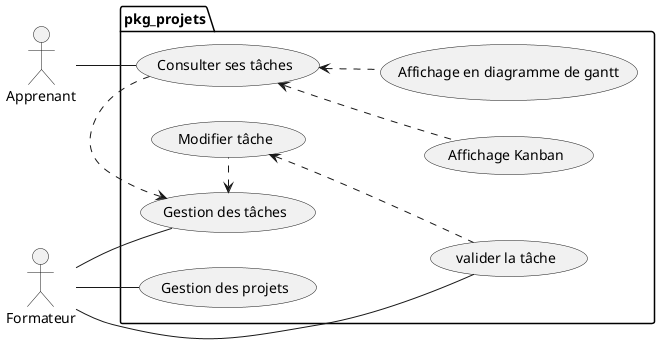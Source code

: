 @startuml 

left to right direction


actor Formateur as formateur
actor Apprenant as apprenant


package pkg_projets {

  formateur --  (Gestion des projets) 
  formateur --  (Gestion des tâches)
  (Gestion des tâches)  <. (Modifier tâche)
  (Modifier tâche)  <.. (valider la tâche)

  apprenant -- (Consulter ses tâches)
  formateur -- (valider la tâche)
 

  (Gestion des tâches) <. (Consulter ses tâches)
  (Consulter ses tâches) <.. (Affichage en diagramme de gantt)
  (Consulter ses tâches) <.. (Affichage Kanban)
}  

' note right of admin : "note 1"

@enduml